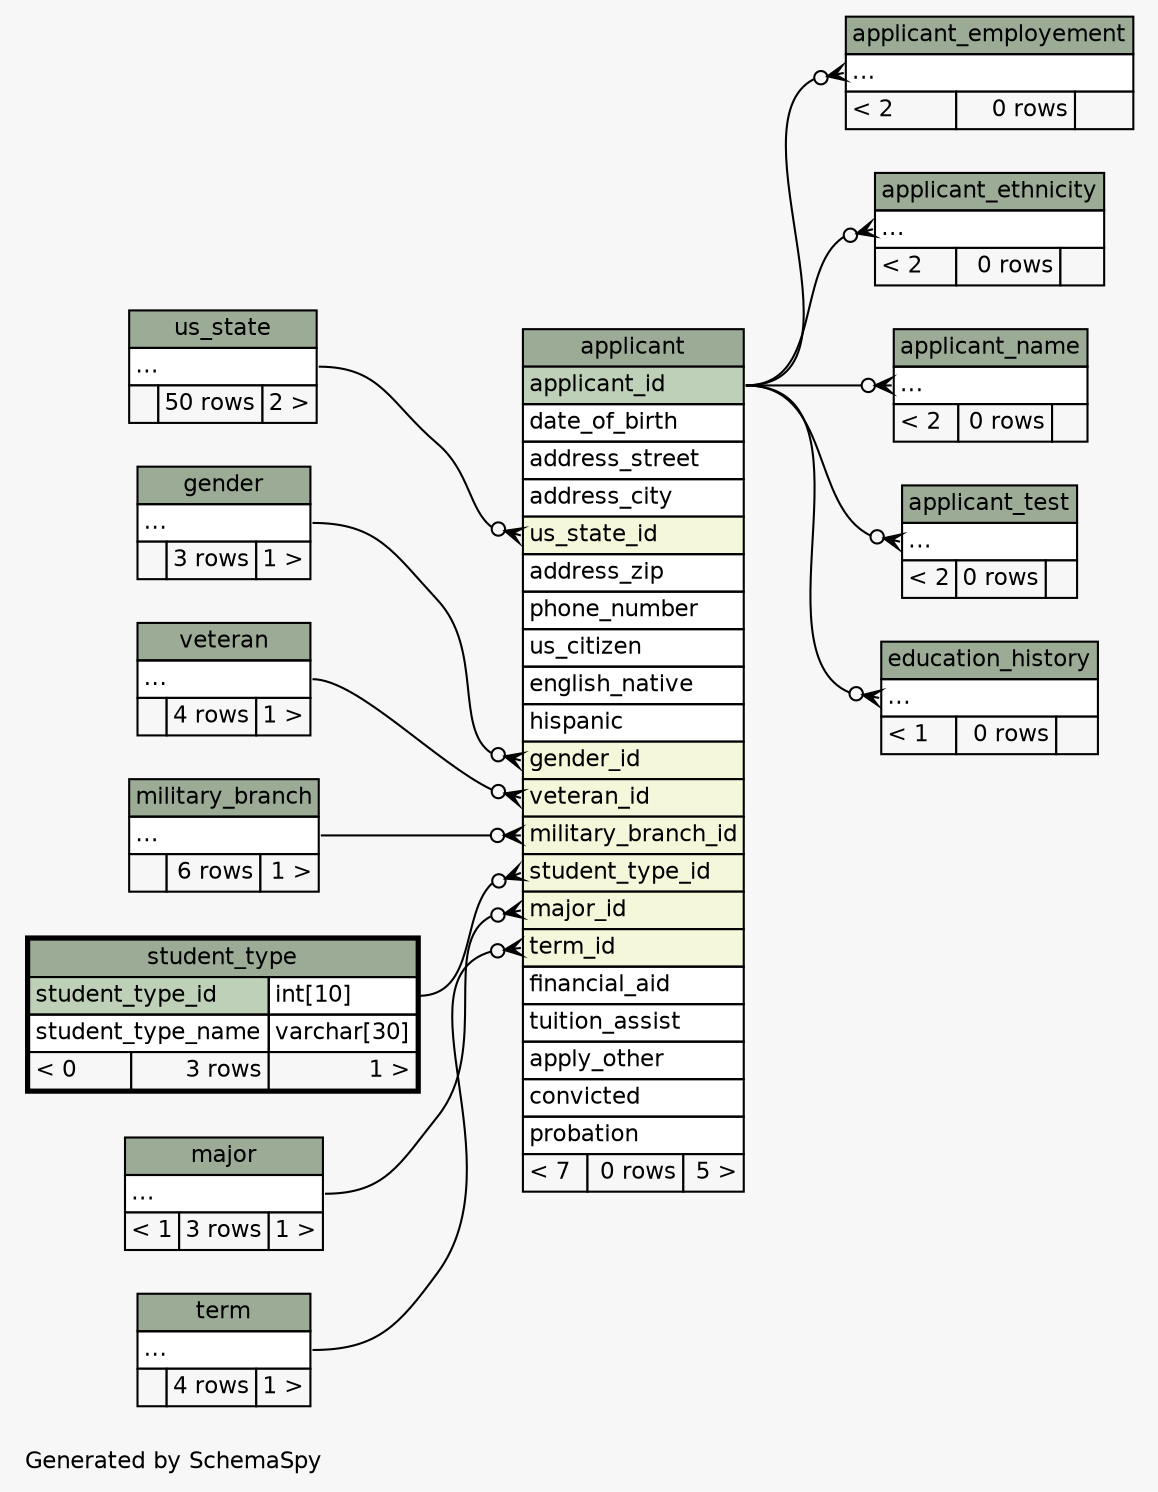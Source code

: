 // dot 2.30.1 on Linux 3.10.0-229.11.1.el7.x86_64
// SchemaSpy rev 590
digraph "twoDegreesRelationshipsDiagram" {
  graph [
    rankdir="RL"
    bgcolor="#f7f7f7"
    label="\nGenerated by SchemaSpy"
    labeljust="l"
    nodesep="0.18"
    ranksep="0.46"
    fontname="Helvetica"
    fontsize="11"
  ];
  node [
    fontname="Helvetica"
    fontsize="11"
    shape="plaintext"
  ];
  edge [
    arrowsize="0.8"
  ];
  "applicant":"gender_id":w -> "gender":"elipses":e [arrowhead=none dir=back arrowtail=crowodot];
  "applicant":"major_id":w -> "major":"elipses":e [arrowhead=none dir=back arrowtail=crowodot];
  "applicant":"military_branch_id":w -> "military_branch":"elipses":e [arrowhead=none dir=back arrowtail=crowodot];
  "applicant":"student_type_id":w -> "student_type":"student_type_id.type":e [arrowhead=none dir=back arrowtail=crowodot];
  "applicant":"term_id":w -> "term":"elipses":e [arrowhead=none dir=back arrowtail=crowodot];
  "applicant":"us_state_id":w -> "us_state":"elipses":e [arrowhead=none dir=back arrowtail=crowodot];
  "applicant":"veteran_id":w -> "veteran":"elipses":e [arrowhead=none dir=back arrowtail=crowodot];
  "applicant_employement":"elipses":w -> "applicant":"applicant_id":e [arrowhead=none dir=back arrowtail=crowodot];
  "applicant_ethnicity":"elipses":w -> "applicant":"applicant_id":e [arrowhead=none dir=back arrowtail=crowodot];
  "applicant_name":"elipses":w -> "applicant":"applicant_id":e [arrowhead=none dir=back arrowtail=crowodot];
  "applicant_test":"elipses":w -> "applicant":"applicant_id":e [arrowhead=none dir=back arrowtail=crowodot];
  "education_history":"elipses":w -> "applicant":"applicant_id":e [arrowhead=none dir=back arrowtail=crowodot];
  "applicant" [
    label=<
    <TABLE BORDER="0" CELLBORDER="1" CELLSPACING="0" BGCOLOR="#ffffff">
      <TR><TD COLSPAN="3" BGCOLOR="#9bab96" ALIGN="CENTER">applicant</TD></TR>
      <TR><TD PORT="applicant_id" COLSPAN="3" BGCOLOR="#bed1b8" ALIGN="LEFT">applicant_id</TD></TR>
      <TR><TD PORT="date_of_birth" COLSPAN="3" ALIGN="LEFT">date_of_birth</TD></TR>
      <TR><TD PORT="address_street" COLSPAN="3" ALIGN="LEFT">address_street</TD></TR>
      <TR><TD PORT="address_city" COLSPAN="3" ALIGN="LEFT">address_city</TD></TR>
      <TR><TD PORT="us_state_id" COLSPAN="3" BGCOLOR="#f4f7da" ALIGN="LEFT">us_state_id</TD></TR>
      <TR><TD PORT="address_zip" COLSPAN="3" ALIGN="LEFT">address_zip</TD></TR>
      <TR><TD PORT="phone_number" COLSPAN="3" ALIGN="LEFT">phone_number</TD></TR>
      <TR><TD PORT="us_citizen" COLSPAN="3" ALIGN="LEFT">us_citizen</TD></TR>
      <TR><TD PORT="english_native" COLSPAN="3" ALIGN="LEFT">english_native</TD></TR>
      <TR><TD PORT="hispanic" COLSPAN="3" ALIGN="LEFT">hispanic</TD></TR>
      <TR><TD PORT="gender_id" COLSPAN="3" BGCOLOR="#f4f7da" ALIGN="LEFT">gender_id</TD></TR>
      <TR><TD PORT="veteran_id" COLSPAN="3" BGCOLOR="#f4f7da" ALIGN="LEFT">veteran_id</TD></TR>
      <TR><TD PORT="military_branch_id" COLSPAN="3" BGCOLOR="#f4f7da" ALIGN="LEFT">military_branch_id</TD></TR>
      <TR><TD PORT="student_type_id" COLSPAN="3" BGCOLOR="#f4f7da" ALIGN="LEFT">student_type_id</TD></TR>
      <TR><TD PORT="major_id" COLSPAN="3" BGCOLOR="#f4f7da" ALIGN="LEFT">major_id</TD></TR>
      <TR><TD PORT="term_id" COLSPAN="3" BGCOLOR="#f4f7da" ALIGN="LEFT">term_id</TD></TR>
      <TR><TD PORT="financial_aid" COLSPAN="3" ALIGN="LEFT">financial_aid</TD></TR>
      <TR><TD PORT="tuition_assist" COLSPAN="3" ALIGN="LEFT">tuition_assist</TD></TR>
      <TR><TD PORT="apply_other" COLSPAN="3" ALIGN="LEFT">apply_other</TD></TR>
      <TR><TD PORT="convicted" COLSPAN="3" ALIGN="LEFT">convicted</TD></TR>
      <TR><TD PORT="probation" COLSPAN="3" ALIGN="LEFT">probation</TD></TR>
      <TR><TD ALIGN="LEFT" BGCOLOR="#f7f7f7">&lt; 7</TD><TD ALIGN="RIGHT" BGCOLOR="#f7f7f7">0 rows</TD><TD ALIGN="RIGHT" BGCOLOR="#f7f7f7">5 &gt;</TD></TR>
    </TABLE>>
    URL="applicant.html"
    tooltip="applicant"
  ];
  "applicant_employement" [
    label=<
    <TABLE BORDER="0" CELLBORDER="1" CELLSPACING="0" BGCOLOR="#ffffff">
      <TR><TD COLSPAN="3" BGCOLOR="#9bab96" ALIGN="CENTER">applicant_employement</TD></TR>
      <TR><TD PORT="elipses" COLSPAN="3" ALIGN="LEFT">...</TD></TR>
      <TR><TD ALIGN="LEFT" BGCOLOR="#f7f7f7">&lt; 2</TD><TD ALIGN="RIGHT" BGCOLOR="#f7f7f7">0 rows</TD><TD ALIGN="RIGHT" BGCOLOR="#f7f7f7">  </TD></TR>
    </TABLE>>
    URL="applicant_employement.html"
    tooltip="applicant_employement"
  ];
  "applicant_ethnicity" [
    label=<
    <TABLE BORDER="0" CELLBORDER="1" CELLSPACING="0" BGCOLOR="#ffffff">
      <TR><TD COLSPAN="3" BGCOLOR="#9bab96" ALIGN="CENTER">applicant_ethnicity</TD></TR>
      <TR><TD PORT="elipses" COLSPAN="3" ALIGN="LEFT">...</TD></TR>
      <TR><TD ALIGN="LEFT" BGCOLOR="#f7f7f7">&lt; 2</TD><TD ALIGN="RIGHT" BGCOLOR="#f7f7f7">0 rows</TD><TD ALIGN="RIGHT" BGCOLOR="#f7f7f7">  </TD></TR>
    </TABLE>>
    URL="applicant_ethnicity.html"
    tooltip="applicant_ethnicity"
  ];
  "applicant_name" [
    label=<
    <TABLE BORDER="0" CELLBORDER="1" CELLSPACING="0" BGCOLOR="#ffffff">
      <TR><TD COLSPAN="3" BGCOLOR="#9bab96" ALIGN="CENTER">applicant_name</TD></TR>
      <TR><TD PORT="elipses" COLSPAN="3" ALIGN="LEFT">...</TD></TR>
      <TR><TD ALIGN="LEFT" BGCOLOR="#f7f7f7">&lt; 2</TD><TD ALIGN="RIGHT" BGCOLOR="#f7f7f7">0 rows</TD><TD ALIGN="RIGHT" BGCOLOR="#f7f7f7">  </TD></TR>
    </TABLE>>
    URL="applicant_name.html"
    tooltip="applicant_name"
  ];
  "applicant_test" [
    label=<
    <TABLE BORDER="0" CELLBORDER="1" CELLSPACING="0" BGCOLOR="#ffffff">
      <TR><TD COLSPAN="3" BGCOLOR="#9bab96" ALIGN="CENTER">applicant_test</TD></TR>
      <TR><TD PORT="elipses" COLSPAN="3" ALIGN="LEFT">...</TD></TR>
      <TR><TD ALIGN="LEFT" BGCOLOR="#f7f7f7">&lt; 2</TD><TD ALIGN="RIGHT" BGCOLOR="#f7f7f7">0 rows</TD><TD ALIGN="RIGHT" BGCOLOR="#f7f7f7">  </TD></TR>
    </TABLE>>
    URL="applicant_test.html"
    tooltip="applicant_test"
  ];
  "education_history" [
    label=<
    <TABLE BORDER="0" CELLBORDER="1" CELLSPACING="0" BGCOLOR="#ffffff">
      <TR><TD COLSPAN="3" BGCOLOR="#9bab96" ALIGN="CENTER">education_history</TD></TR>
      <TR><TD PORT="elipses" COLSPAN="3" ALIGN="LEFT">...</TD></TR>
      <TR><TD ALIGN="LEFT" BGCOLOR="#f7f7f7">&lt; 1</TD><TD ALIGN="RIGHT" BGCOLOR="#f7f7f7">0 rows</TD><TD ALIGN="RIGHT" BGCOLOR="#f7f7f7">  </TD></TR>
    </TABLE>>
    URL="education_history.html"
    tooltip="education_history"
  ];
  "gender" [
    label=<
    <TABLE BORDER="0" CELLBORDER="1" CELLSPACING="0" BGCOLOR="#ffffff">
      <TR><TD COLSPAN="3" BGCOLOR="#9bab96" ALIGN="CENTER">gender</TD></TR>
      <TR><TD PORT="elipses" COLSPAN="3" ALIGN="LEFT">...</TD></TR>
      <TR><TD ALIGN="LEFT" BGCOLOR="#f7f7f7">  </TD><TD ALIGN="RIGHT" BGCOLOR="#f7f7f7">3 rows</TD><TD ALIGN="RIGHT" BGCOLOR="#f7f7f7">1 &gt;</TD></TR>
    </TABLE>>
    URL="gender.html"
    tooltip="gender"
  ];
  "major" [
    label=<
    <TABLE BORDER="0" CELLBORDER="1" CELLSPACING="0" BGCOLOR="#ffffff">
      <TR><TD COLSPAN="3" BGCOLOR="#9bab96" ALIGN="CENTER">major</TD></TR>
      <TR><TD PORT="elipses" COLSPAN="3" ALIGN="LEFT">...</TD></TR>
      <TR><TD ALIGN="LEFT" BGCOLOR="#f7f7f7">&lt; 1</TD><TD ALIGN="RIGHT" BGCOLOR="#f7f7f7">3 rows</TD><TD ALIGN="RIGHT" BGCOLOR="#f7f7f7">1 &gt;</TD></TR>
    </TABLE>>
    URL="major.html"
    tooltip="major"
  ];
  "military_branch" [
    label=<
    <TABLE BORDER="0" CELLBORDER="1" CELLSPACING="0" BGCOLOR="#ffffff">
      <TR><TD COLSPAN="3" BGCOLOR="#9bab96" ALIGN="CENTER">military_branch</TD></TR>
      <TR><TD PORT="elipses" COLSPAN="3" ALIGN="LEFT">...</TD></TR>
      <TR><TD ALIGN="LEFT" BGCOLOR="#f7f7f7">  </TD><TD ALIGN="RIGHT" BGCOLOR="#f7f7f7">6 rows</TD><TD ALIGN="RIGHT" BGCOLOR="#f7f7f7">1 &gt;</TD></TR>
    </TABLE>>
    URL="military_branch.html"
    tooltip="military_branch"
  ];
  "student_type" [
    label=<
    <TABLE BORDER="2" CELLBORDER="1" CELLSPACING="0" BGCOLOR="#ffffff">
      <TR><TD COLSPAN="3" BGCOLOR="#9bab96" ALIGN="CENTER">student_type</TD></TR>
      <TR><TD PORT="student_type_id" COLSPAN="2" BGCOLOR="#bed1b8" ALIGN="LEFT">student_type_id</TD><TD PORT="student_type_id.type" ALIGN="LEFT">int[10]</TD></TR>
      <TR><TD PORT="student_type_name" COLSPAN="2" ALIGN="LEFT">student_type_name</TD><TD PORT="student_type_name.type" ALIGN="LEFT">varchar[30]</TD></TR>
      <TR><TD ALIGN="LEFT" BGCOLOR="#f7f7f7">&lt; 0</TD><TD ALIGN="RIGHT" BGCOLOR="#f7f7f7">3 rows</TD><TD ALIGN="RIGHT" BGCOLOR="#f7f7f7">1 &gt;</TD></TR>
    </TABLE>>
    URL="student_type.html"
    tooltip="student_type"
  ];
  "term" [
    label=<
    <TABLE BORDER="0" CELLBORDER="1" CELLSPACING="0" BGCOLOR="#ffffff">
      <TR><TD COLSPAN="3" BGCOLOR="#9bab96" ALIGN="CENTER">term</TD></TR>
      <TR><TD PORT="elipses" COLSPAN="3" ALIGN="LEFT">...</TD></TR>
      <TR><TD ALIGN="LEFT" BGCOLOR="#f7f7f7">  </TD><TD ALIGN="RIGHT" BGCOLOR="#f7f7f7">4 rows</TD><TD ALIGN="RIGHT" BGCOLOR="#f7f7f7">1 &gt;</TD></TR>
    </TABLE>>
    URL="term.html"
    tooltip="term"
  ];
  "us_state" [
    label=<
    <TABLE BORDER="0" CELLBORDER="1" CELLSPACING="0" BGCOLOR="#ffffff">
      <TR><TD COLSPAN="3" BGCOLOR="#9bab96" ALIGN="CENTER">us_state</TD></TR>
      <TR><TD PORT="elipses" COLSPAN="3" ALIGN="LEFT">...</TD></TR>
      <TR><TD ALIGN="LEFT" BGCOLOR="#f7f7f7">  </TD><TD ALIGN="RIGHT" BGCOLOR="#f7f7f7">50 rows</TD><TD ALIGN="RIGHT" BGCOLOR="#f7f7f7">2 &gt;</TD></TR>
    </TABLE>>
    URL="us_state.html"
    tooltip="us_state"
  ];
  "veteran" [
    label=<
    <TABLE BORDER="0" CELLBORDER="1" CELLSPACING="0" BGCOLOR="#ffffff">
      <TR><TD COLSPAN="3" BGCOLOR="#9bab96" ALIGN="CENTER">veteran</TD></TR>
      <TR><TD PORT="elipses" COLSPAN="3" ALIGN="LEFT">...</TD></TR>
      <TR><TD ALIGN="LEFT" BGCOLOR="#f7f7f7">  </TD><TD ALIGN="RIGHT" BGCOLOR="#f7f7f7">4 rows</TD><TD ALIGN="RIGHT" BGCOLOR="#f7f7f7">1 &gt;</TD></TR>
    </TABLE>>
    URL="veteran.html"
    tooltip="veteran"
  ];
}
